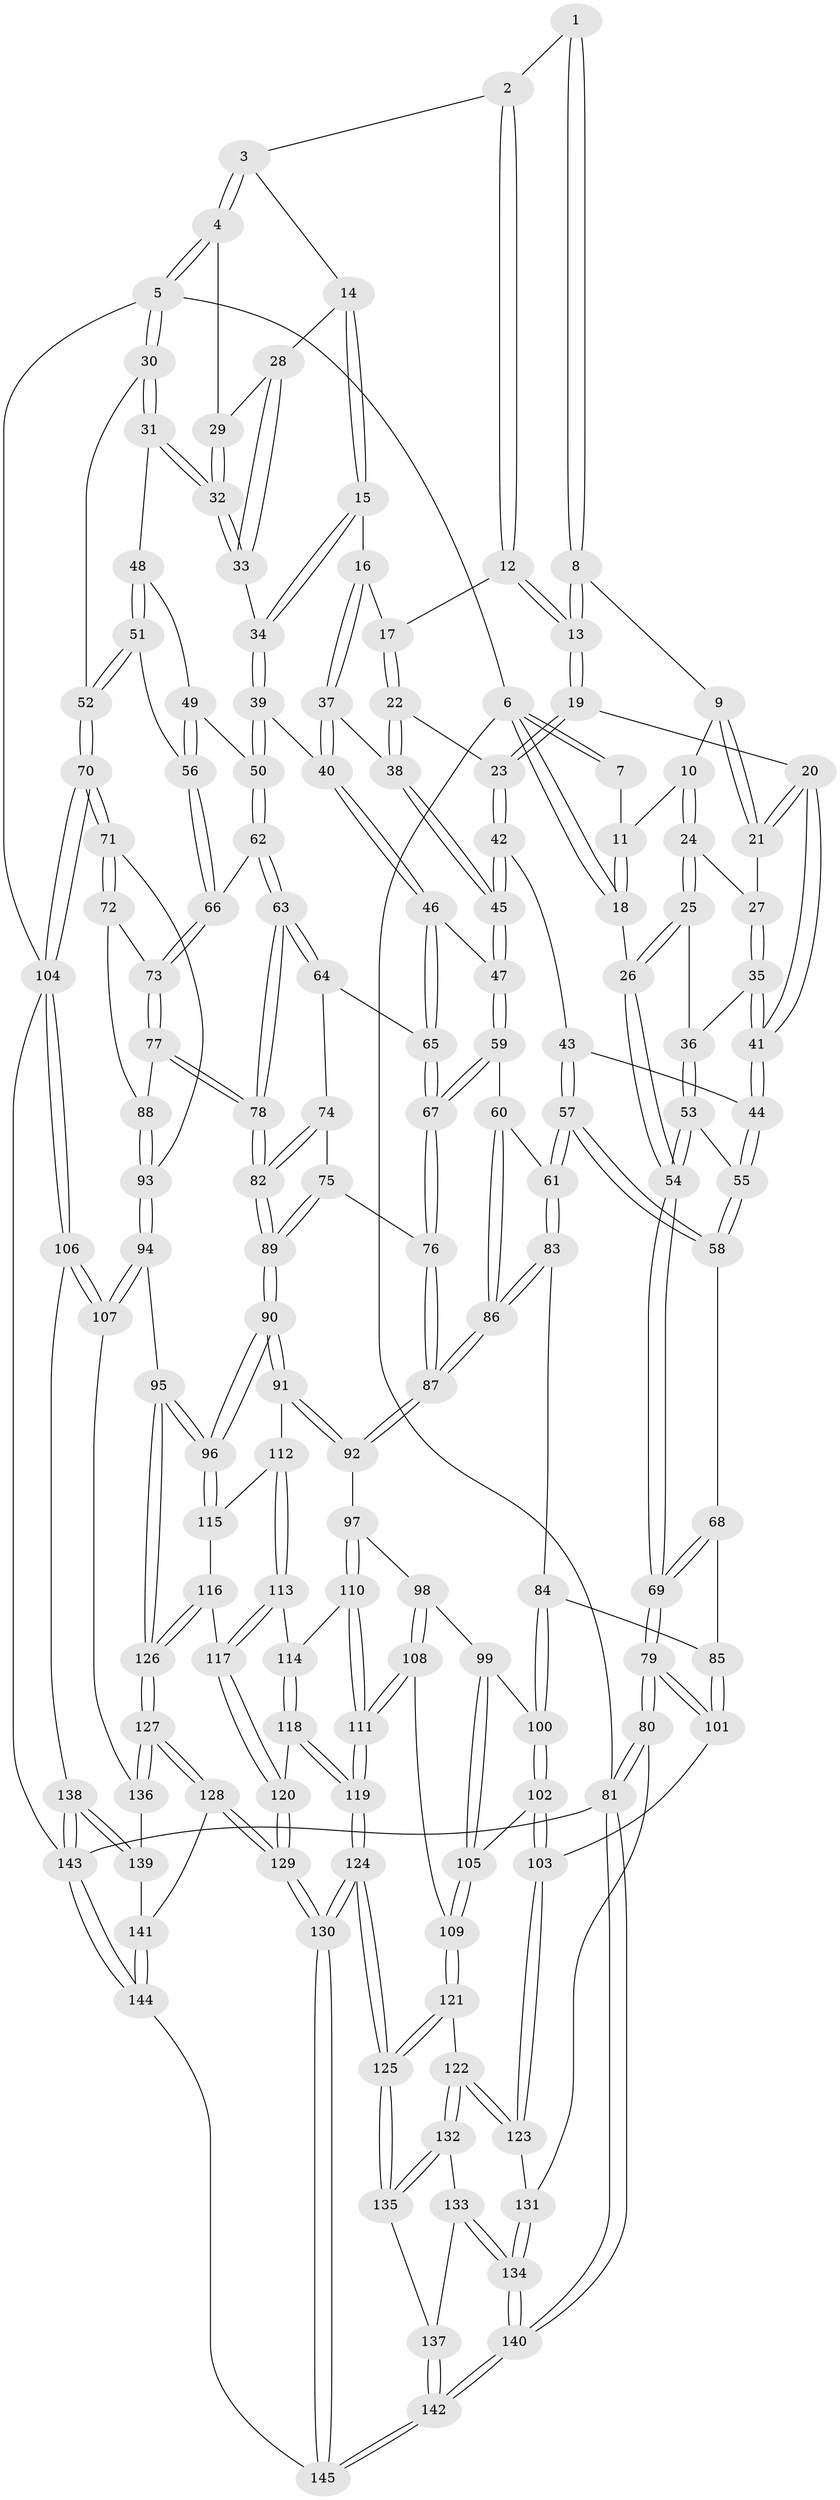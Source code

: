 // Generated by graph-tools (version 1.1) at 2025/11/02/27/25 16:11:56]
// undirected, 145 vertices, 359 edges
graph export_dot {
graph [start="1"]
  node [color=gray90,style=filled];
  1 [pos="+0.24973874167917154+0"];
  2 [pos="+0.4309765324026589+0"];
  3 [pos="+0.620190346686929+0"];
  4 [pos="+1+0"];
  5 [pos="+1+0"];
  6 [pos="+0+0"];
  7 [pos="+0.24550149302050533+0"];
  8 [pos="+0.2425137309902423+0"];
  9 [pos="+0.18218991915021582+0.05254689361219736"];
  10 [pos="+0.14970127055412438+0.07511985655575504"];
  11 [pos="+0.10261670395052506+0.04519696766459784"];
  12 [pos="+0.4107222368855753+0.029021164145403105"];
  13 [pos="+0.29744374516841177+0.0930787739909902"];
  14 [pos="+0.6406959130608316+0"];
  15 [pos="+0.5813091488233825+0.09805645211164085"];
  16 [pos="+0.5780252689700354+0.10100945036970427"];
  17 [pos="+0.4194440405303775+0.052660950286252825"];
  18 [pos="+0+0.07139265396692768"];
  19 [pos="+0.28981388303458483+0.13332846205635693"];
  20 [pos="+0.2850839631913813+0.1362339292895837"];
  21 [pos="+0.260799699540154+0.13503582929825889"];
  22 [pos="+0.41659049084573824+0.14354248229036765"];
  23 [pos="+0.3618663873960193+0.15718982742344942"];
  24 [pos="+0.13500548862113634+0.14240014870164713"];
  25 [pos="+0.0635443304188782+0.18948890964617313"];
  26 [pos="+0+0.1282506290505793"];
  27 [pos="+0.2049156655009961+0.1550897123215206"];
  28 [pos="+0.7292369825760278+0.050590671853147307"];
  29 [pos="+0.9166883849542791+0"];
  30 [pos="+1+0.14871738304475718"];
  31 [pos="+0.8493697477624556+0.1654197516395615"];
  32 [pos="+0.847586630281483+0.1630367888333229"];
  33 [pos="+0.8023765141680652+0.14597649213616617"];
  34 [pos="+0.6889919712634336+0.20158440164182484"];
  35 [pos="+0.19987159887436162+0.20722963215417395"];
  36 [pos="+0.11284606504252889+0.24207279945709548"];
  37 [pos="+0.5447329011334145+0.14785613363788208"];
  38 [pos="+0.45161712333510795+0.16384091748085033"];
  39 [pos="+0.6473387215748966+0.31447875245706564"];
  40 [pos="+0.5745251584020199+0.31083576145911396"];
  41 [pos="+0.26587779351753865+0.296047234123411"];
  42 [pos="+0.3630814842701133+0.3142730446783961"];
  43 [pos="+0.3275002393226235+0.3153250257338119"];
  44 [pos="+0.26731363959467064+0.30781498020812686"];
  45 [pos="+0.4315013708712819+0.33688480928137743"];
  46 [pos="+0.5550121515273935+0.3224583028462902"];
  47 [pos="+0.43357165816906273+0.3386183947419847"];
  48 [pos="+0.8496722475852202+0.17809017887986556"];
  49 [pos="+0.7697237185878226+0.2832808543654802"];
  50 [pos="+0.6551680215032151+0.3201451394377216"];
  51 [pos="+0.9320814653019995+0.3758327260896512"];
  52 [pos="+1+0.4564854109245138"];
  53 [pos="+0.1713985262849723+0.3466559610811792"];
  54 [pos="+0+0.4067212948714893"];
  55 [pos="+0.189675707791832+0.3565300986623132"];
  56 [pos="+0.8437986408783433+0.39708101943177987"];
  57 [pos="+0.30907679901536506+0.4834533690479972"];
  58 [pos="+0.19290362119075974+0.41951566413924124"];
  59 [pos="+0.43005156806259015+0.37681509986950407"];
  60 [pos="+0.3218418124229697+0.4866618656580563"];
  61 [pos="+0.3111038207404144+0.4852320732437922"];
  62 [pos="+0.7211508145736623+0.4318625542835334"];
  63 [pos="+0.7000957966123117+0.457333765040761"];
  64 [pos="+0.602546431583516+0.4732628935072009"];
  65 [pos="+0.5668576478780871+0.44950718146941027"];
  66 [pos="+0.773844871619501+0.4366806387053622"];
  67 [pos="+0.47376867649974413+0.5074550146617072"];
  68 [pos="+0.16880358066200868+0.46187410750140895"];
  69 [pos="+0+0.5717458607378121"];
  70 [pos="+1+0.5600916361854306"];
  71 [pos="+0.9272710720505271+0.5920749924633188"];
  72 [pos="+0.808063042085436+0.520254262920849"];
  73 [pos="+0.8036856112668237+0.5136317665721161"];
  74 [pos="+0.5915952551235529+0.5138318226630141"];
  75 [pos="+0.5340080805942495+0.5396391147119824"];
  76 [pos="+0.46904677953381896+0.5406093133555396"];
  77 [pos="+0.7021535311213902+0.5911447922539782"];
  78 [pos="+0.6766129140495373+0.5878446411468704"];
  79 [pos="+0+0.5791696856432647"];
  80 [pos="+0+0.6834359062855034"];
  81 [pos="+0+1"];
  82 [pos="+0.6538597347389112+0.6059915656140931"];
  83 [pos="+0.2473013376740221+0.586842162532214"];
  84 [pos="+0.23176017628414658+0.5983621494957572"];
  85 [pos="+0.19745357370223116+0.5934911318935174"];
  86 [pos="+0.41768705584405114+0.5792746576099627"];
  87 [pos="+0.4381869233000388+0.5910343896346534"];
  88 [pos="+0.7698527488725673+0.6129851918545426"];
  89 [pos="+0.6504132646121784+0.6109144862789454"];
  90 [pos="+0.6217849616181412+0.6773921161523362"];
  91 [pos="+0.5281547513741097+0.6793531051576465"];
  92 [pos="+0.43960697315917246+0.6023461322430166"];
  93 [pos="+0.818817509545878+0.6633191004951599"];
  94 [pos="+0.7811291101145225+0.7819029086275426"];
  95 [pos="+0.7082168506912864+0.7793858613971472"];
  96 [pos="+0.6624578829083583+0.7322781649009968"];
  97 [pos="+0.37039788440893034+0.6724285407301362"];
  98 [pos="+0.3693800334895966+0.6725766803361942"];
  99 [pos="+0.30245971028745894+0.6742795659750919"];
  100 [pos="+0.2724006221347901+0.6514255885472793"];
  101 [pos="+0.18100011347809067+0.6051665960021771"];
  102 [pos="+0.17896779140057545+0.7490904056496497"];
  103 [pos="+0.14922689861945054+0.7558573026917438"];
  104 [pos="+1+0.7628952032061879"];
  105 [pos="+0.26946600320401654+0.7469832446200353"];
  106 [pos="+1+0.8164633446968025"];
  107 [pos="+0.8059746328100731+0.8024464013604343"];
  108 [pos="+0.30317822976641745+0.7825535744990348"];
  109 [pos="+0.29522857470825964+0.7820533883026024"];
  110 [pos="+0.38962888661164585+0.7609424396558095"];
  111 [pos="+0.36945628855467477+0.8010228715821669"];
  112 [pos="+0.526020310890805+0.6848450852280237"];
  113 [pos="+0.4928267186692612+0.7546793955733767"];
  114 [pos="+0.4850784125117546+0.7625439625260372"];
  115 [pos="+0.5643899546610491+0.7961240347543223"];
  116 [pos="+0.5551591405628726+0.8104961437663145"];
  117 [pos="+0.5449394223603508+0.8062465229646711"];
  118 [pos="+0.47649727902849753+0.8080003944210107"];
  119 [pos="+0.40720897425768526+0.9411046642447403"];
  120 [pos="+0.5197624702955743+0.8271098197627048"];
  121 [pos="+0.2625181848328206+0.8401006267221753"];
  122 [pos="+0.17254876943805308+0.8329028172831402"];
  123 [pos="+0.1348506042290818+0.7703485863508823"];
  124 [pos="+0.4048380709395299+0.9944104668274266"];
  125 [pos="+0.36159042702659844+0.9697672864393094"];
  126 [pos="+0.6104547179780714+0.9136012966490213"];
  127 [pos="+0.6037922064759185+0.929765229310803"];
  128 [pos="+0.591948939866099+0.9508556251709399"];
  129 [pos="+0.5819594460346101+0.9658884659985466"];
  130 [pos="+0.485429023020448+1"];
  131 [pos="+0.05202651780355069+0.7658842459195658"];
  132 [pos="+0.17050223744383344+0.8707401425954345"];
  133 [pos="+0.14040164557562654+0.9291396397959736"];
  134 [pos="+0.08213808938754665+0.956236702994118"];
  135 [pos="+0.2821491983844938+0.9538194298789194"];
  136 [pos="+0.8030507203920056+0.9168530220955396"];
  137 [pos="+0.188264564001354+0.9691599681326034"];
  138 [pos="+0.9071575105803162+0.9816676599983903"];
  139 [pos="+0.8044798628800071+0.925333954353563"];
  140 [pos="+0+1"];
  141 [pos="+0.7931720843172091+0.9449940981815818"];
  142 [pos="+0.13833672839519537+1"];
  143 [pos="+0.9319071167724575+1"];
  144 [pos="+0.6696279971826344+1"];
  145 [pos="+0.488654667928968+1"];
  1 -- 2;
  1 -- 8;
  1 -- 8;
  2 -- 3;
  2 -- 12;
  2 -- 12;
  3 -- 4;
  3 -- 4;
  3 -- 14;
  4 -- 5;
  4 -- 5;
  4 -- 29;
  5 -- 6;
  5 -- 30;
  5 -- 30;
  5 -- 104;
  6 -- 7;
  6 -- 7;
  6 -- 18;
  6 -- 18;
  6 -- 81;
  7 -- 11;
  8 -- 9;
  8 -- 13;
  8 -- 13;
  9 -- 10;
  9 -- 21;
  9 -- 21;
  10 -- 11;
  10 -- 24;
  10 -- 24;
  11 -- 18;
  11 -- 18;
  12 -- 13;
  12 -- 13;
  12 -- 17;
  13 -- 19;
  13 -- 19;
  14 -- 15;
  14 -- 15;
  14 -- 28;
  15 -- 16;
  15 -- 34;
  15 -- 34;
  16 -- 17;
  16 -- 37;
  16 -- 37;
  17 -- 22;
  17 -- 22;
  18 -- 26;
  19 -- 20;
  19 -- 23;
  19 -- 23;
  20 -- 21;
  20 -- 21;
  20 -- 41;
  20 -- 41;
  21 -- 27;
  22 -- 23;
  22 -- 38;
  22 -- 38;
  23 -- 42;
  23 -- 42;
  24 -- 25;
  24 -- 25;
  24 -- 27;
  25 -- 26;
  25 -- 26;
  25 -- 36;
  26 -- 54;
  26 -- 54;
  27 -- 35;
  27 -- 35;
  28 -- 29;
  28 -- 33;
  28 -- 33;
  29 -- 32;
  29 -- 32;
  30 -- 31;
  30 -- 31;
  30 -- 52;
  31 -- 32;
  31 -- 32;
  31 -- 48;
  32 -- 33;
  32 -- 33;
  33 -- 34;
  34 -- 39;
  34 -- 39;
  35 -- 36;
  35 -- 41;
  35 -- 41;
  36 -- 53;
  36 -- 53;
  37 -- 38;
  37 -- 40;
  37 -- 40;
  38 -- 45;
  38 -- 45;
  39 -- 40;
  39 -- 50;
  39 -- 50;
  40 -- 46;
  40 -- 46;
  41 -- 44;
  41 -- 44;
  42 -- 43;
  42 -- 45;
  42 -- 45;
  43 -- 44;
  43 -- 57;
  43 -- 57;
  44 -- 55;
  44 -- 55;
  45 -- 47;
  45 -- 47;
  46 -- 47;
  46 -- 65;
  46 -- 65;
  47 -- 59;
  47 -- 59;
  48 -- 49;
  48 -- 51;
  48 -- 51;
  49 -- 50;
  49 -- 56;
  49 -- 56;
  50 -- 62;
  50 -- 62;
  51 -- 52;
  51 -- 52;
  51 -- 56;
  52 -- 70;
  52 -- 70;
  53 -- 54;
  53 -- 54;
  53 -- 55;
  54 -- 69;
  54 -- 69;
  55 -- 58;
  55 -- 58;
  56 -- 66;
  56 -- 66;
  57 -- 58;
  57 -- 58;
  57 -- 61;
  57 -- 61;
  58 -- 68;
  59 -- 60;
  59 -- 67;
  59 -- 67;
  60 -- 61;
  60 -- 86;
  60 -- 86;
  61 -- 83;
  61 -- 83;
  62 -- 63;
  62 -- 63;
  62 -- 66;
  63 -- 64;
  63 -- 64;
  63 -- 78;
  63 -- 78;
  64 -- 65;
  64 -- 74;
  65 -- 67;
  65 -- 67;
  66 -- 73;
  66 -- 73;
  67 -- 76;
  67 -- 76;
  68 -- 69;
  68 -- 69;
  68 -- 85;
  69 -- 79;
  69 -- 79;
  70 -- 71;
  70 -- 71;
  70 -- 104;
  70 -- 104;
  71 -- 72;
  71 -- 72;
  71 -- 93;
  72 -- 73;
  72 -- 88;
  73 -- 77;
  73 -- 77;
  74 -- 75;
  74 -- 82;
  74 -- 82;
  75 -- 76;
  75 -- 89;
  75 -- 89;
  76 -- 87;
  76 -- 87;
  77 -- 78;
  77 -- 78;
  77 -- 88;
  78 -- 82;
  78 -- 82;
  79 -- 80;
  79 -- 80;
  79 -- 101;
  79 -- 101;
  80 -- 81;
  80 -- 81;
  80 -- 131;
  81 -- 140;
  81 -- 140;
  81 -- 143;
  82 -- 89;
  82 -- 89;
  83 -- 84;
  83 -- 86;
  83 -- 86;
  84 -- 85;
  84 -- 100;
  84 -- 100;
  85 -- 101;
  85 -- 101;
  86 -- 87;
  86 -- 87;
  87 -- 92;
  87 -- 92;
  88 -- 93;
  88 -- 93;
  89 -- 90;
  89 -- 90;
  90 -- 91;
  90 -- 91;
  90 -- 96;
  90 -- 96;
  91 -- 92;
  91 -- 92;
  91 -- 112;
  92 -- 97;
  93 -- 94;
  93 -- 94;
  94 -- 95;
  94 -- 107;
  94 -- 107;
  95 -- 96;
  95 -- 96;
  95 -- 126;
  95 -- 126;
  96 -- 115;
  96 -- 115;
  97 -- 98;
  97 -- 110;
  97 -- 110;
  98 -- 99;
  98 -- 108;
  98 -- 108;
  99 -- 100;
  99 -- 105;
  99 -- 105;
  100 -- 102;
  100 -- 102;
  101 -- 103;
  102 -- 103;
  102 -- 103;
  102 -- 105;
  103 -- 123;
  103 -- 123;
  104 -- 106;
  104 -- 106;
  104 -- 143;
  105 -- 109;
  105 -- 109;
  106 -- 107;
  106 -- 107;
  106 -- 138;
  107 -- 136;
  108 -- 109;
  108 -- 111;
  108 -- 111;
  109 -- 121;
  109 -- 121;
  110 -- 111;
  110 -- 111;
  110 -- 114;
  111 -- 119;
  111 -- 119;
  112 -- 113;
  112 -- 113;
  112 -- 115;
  113 -- 114;
  113 -- 117;
  113 -- 117;
  114 -- 118;
  114 -- 118;
  115 -- 116;
  116 -- 117;
  116 -- 126;
  116 -- 126;
  117 -- 120;
  117 -- 120;
  118 -- 119;
  118 -- 119;
  118 -- 120;
  119 -- 124;
  119 -- 124;
  120 -- 129;
  120 -- 129;
  121 -- 122;
  121 -- 125;
  121 -- 125;
  122 -- 123;
  122 -- 123;
  122 -- 132;
  122 -- 132;
  123 -- 131;
  124 -- 125;
  124 -- 125;
  124 -- 130;
  124 -- 130;
  125 -- 135;
  125 -- 135;
  126 -- 127;
  126 -- 127;
  127 -- 128;
  127 -- 128;
  127 -- 136;
  127 -- 136;
  128 -- 129;
  128 -- 129;
  128 -- 141;
  129 -- 130;
  129 -- 130;
  130 -- 145;
  130 -- 145;
  131 -- 134;
  131 -- 134;
  132 -- 133;
  132 -- 135;
  132 -- 135;
  133 -- 134;
  133 -- 134;
  133 -- 137;
  134 -- 140;
  134 -- 140;
  135 -- 137;
  136 -- 139;
  137 -- 142;
  137 -- 142;
  138 -- 139;
  138 -- 139;
  138 -- 143;
  138 -- 143;
  139 -- 141;
  140 -- 142;
  140 -- 142;
  141 -- 144;
  141 -- 144;
  142 -- 145;
  142 -- 145;
  143 -- 144;
  143 -- 144;
  144 -- 145;
}
